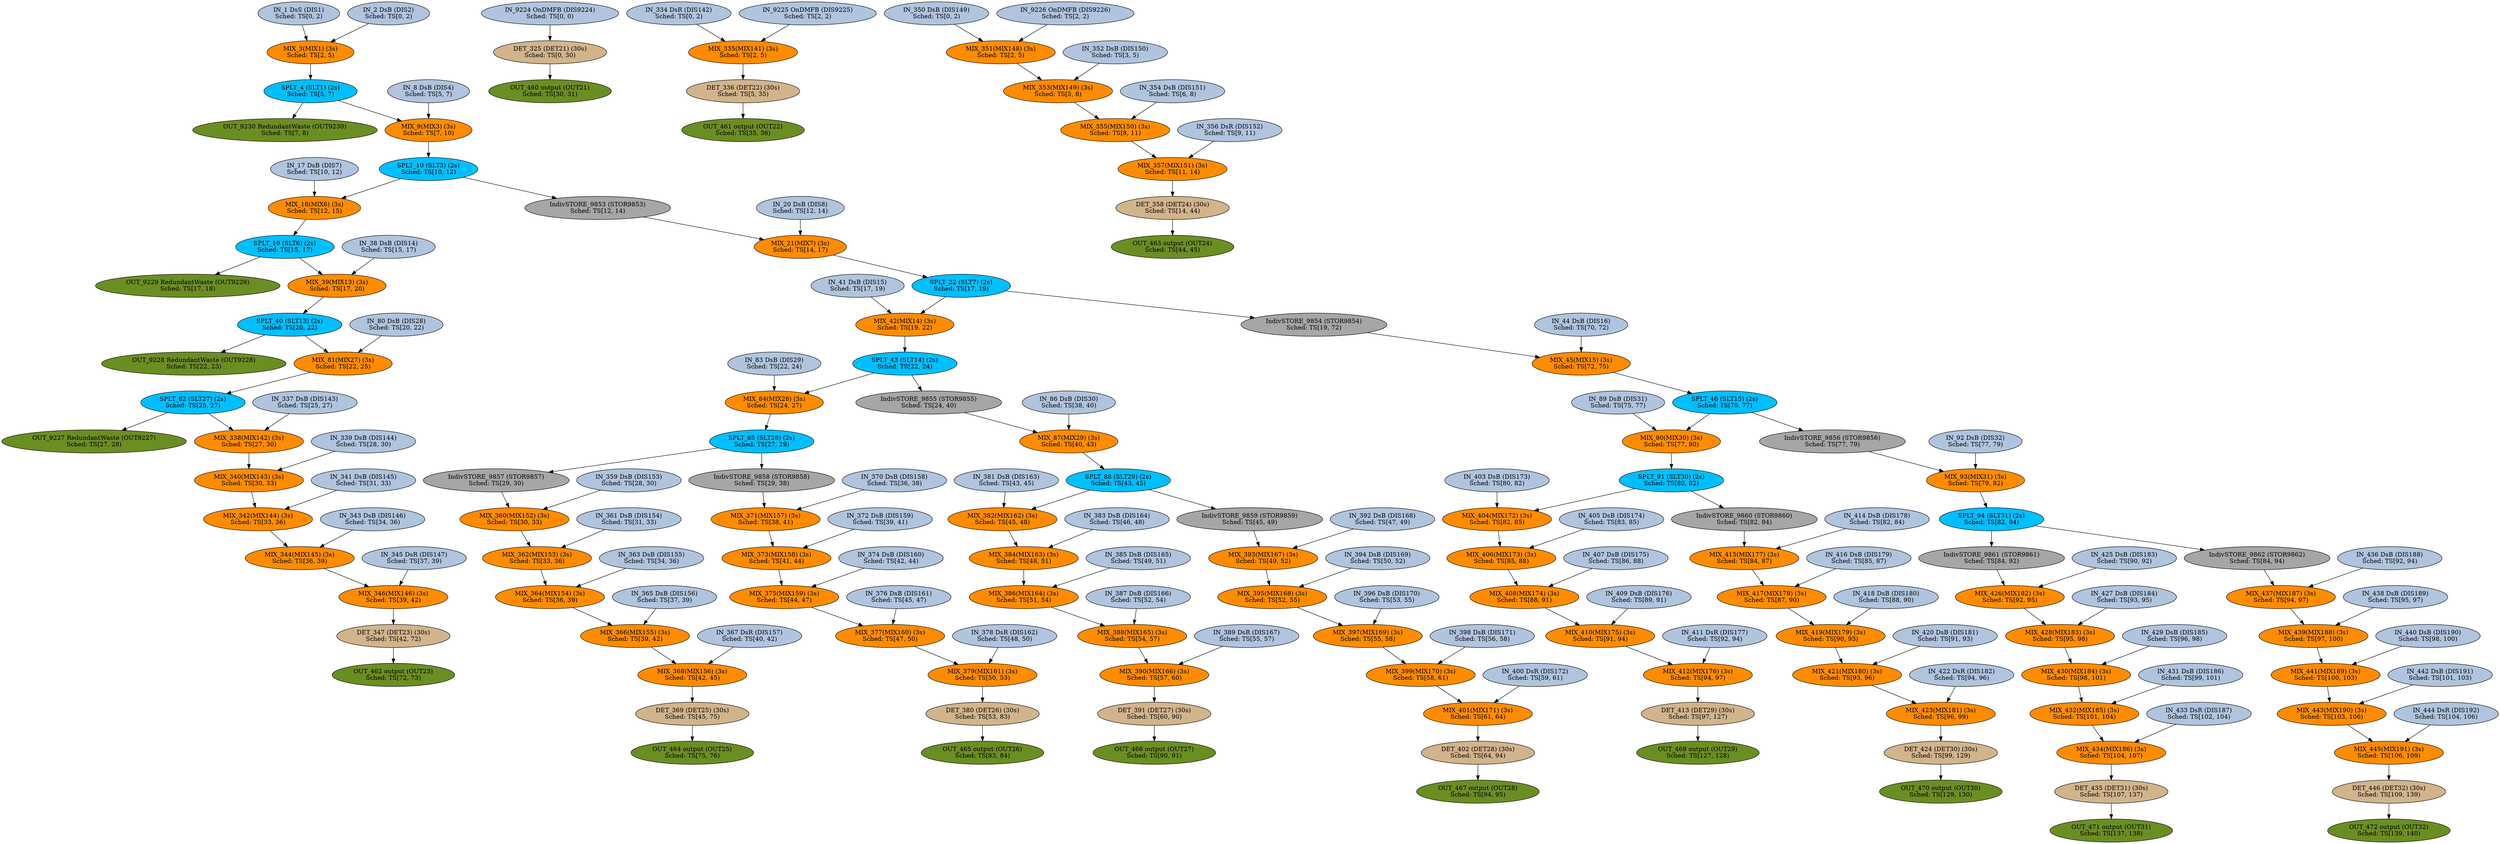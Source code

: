 digraph G {
1 [label = "IN_1 DsS (DIS1)\nSched: TS[0, 2)\n" fillcolor=lightsteelblue, style=filled];
1 -> 3;
2 [label = "IN_2 DsB (DIS2)\nSched: TS[0, 2)\n" fillcolor=lightsteelblue, style=filled];
2 -> 3;
3 [label = "MIX_3(MIX1) (3s)\nSched: TS[2, 5)\n" fillcolor=darkorange, style=filled];
3 -> 4;
4 [label = "SPLT_4 (SLT1) (2s)\nSched: TS[5, 7)\n" fillcolor=deepskyblue, style=filled];
4 -> 9230;
4 -> 9;
8 [label = "IN_8 DsB (DIS4)\nSched: TS[5, 7)\n" fillcolor=lightsteelblue, style=filled];
8 -> 9;
9 [label = "MIX_9(MIX3) (3s)\nSched: TS[7, 10)\n" fillcolor=darkorange, style=filled];
9 -> 10;
10 [label = "SPLT_10 (SLT3) (2s)\nSched: TS[10, 12)\n" fillcolor=deepskyblue, style=filled];
10 -> 18;
10 -> 9853;
17 [label = "IN_17 DsB (DIS7)\nSched: TS[10, 12)\n" fillcolor=lightsteelblue, style=filled];
17 -> 18;
18 [label = "MIX_18(MIX6) (3s)\nSched: TS[12, 15)\n" fillcolor=darkorange, style=filled];
18 -> 19;
19 [label = "SPLT_19 (SLT6) (2s)\nSched: TS[15, 17)\n" fillcolor=deepskyblue, style=filled];
19 -> 9229;
19 -> 39;
20 [label = "IN_20 DsB (DIS8)\nSched: TS[12, 14)\n" fillcolor=lightsteelblue, style=filled];
20 -> 21;
21 [label = "MIX_21(MIX7) (3s)\nSched: TS[14, 17)\n" fillcolor=darkorange, style=filled];
21 -> 22;
22 [label = "SPLT_22 (SLT7) (2s)\nSched: TS[17, 19)\n" fillcolor=deepskyblue, style=filled];
22 -> 42;
22 -> 9854;
38 [label = "IN_38 DsB (DIS14)\nSched: TS[15, 17)\n" fillcolor=lightsteelblue, style=filled];
38 -> 39;
39 [label = "MIX_39(MIX13) (3s)\nSched: TS[17, 20)\n" fillcolor=darkorange, style=filled];
39 -> 40;
40 [label = "SPLT_40 (SLT13) (2s)\nSched: TS[20, 22)\n" fillcolor=deepskyblue, style=filled];
40 -> 9228;
40 -> 81;
41 [label = "IN_41 DsB (DIS15)\nSched: TS[17, 19)\n" fillcolor=lightsteelblue, style=filled];
41 -> 42;
42 [label = "MIX_42(MIX14) (3s)\nSched: TS[19, 22)\n" fillcolor=darkorange, style=filled];
42 -> 43;
43 [label = "SPLT_43 (SLT14) (2s)\nSched: TS[22, 24)\n" fillcolor=deepskyblue, style=filled];
43 -> 84;
43 -> 9855;
44 [label = "IN_44 DsB (DIS16)\nSched: TS[70, 72)\n" fillcolor=lightsteelblue, style=filled];
44 -> 45;
45 [label = "MIX_45(MIX15) (3s)\nSched: TS[72, 75)\n" fillcolor=darkorange, style=filled];
45 -> 46;
46 [label = "SPLT_46 (SLT15) (2s)\nSched: TS[75, 77)\n" fillcolor=deepskyblue, style=filled];
46 -> 90;
46 -> 9856;
80 [label = "IN_80 DsB (DIS28)\nSched: TS[20, 22)\n" fillcolor=lightsteelblue, style=filled];
80 -> 81;
81 [label = "MIX_81(MIX27) (3s)\nSched: TS[22, 25)\n" fillcolor=darkorange, style=filled];
81 -> 82;
82 [label = "SPLT_82 (SLT27) (2s)\nSched: TS[25, 27)\n" fillcolor=deepskyblue, style=filled];
82 -> 9227;
82 -> 338;
83 [label = "IN_83 DsB (DIS29)\nSched: TS[22, 24)\n" fillcolor=lightsteelblue, style=filled];
83 -> 84;
84 [label = "MIX_84(MIX28) (3s)\nSched: TS[24, 27)\n" fillcolor=darkorange, style=filled];
84 -> 85;
85 [label = "SPLT_85 (SLT28) (2s)\nSched: TS[27, 29)\n" fillcolor=deepskyblue, style=filled];
85 -> 9857;
85 -> 9858;
86 [label = "IN_86 DsB (DIS30)\nSched: TS[38, 40)\n" fillcolor=lightsteelblue, style=filled];
86 -> 87;
87 [label = "MIX_87(MIX29) (3s)\nSched: TS[40, 43)\n" fillcolor=darkorange, style=filled];
87 -> 88;
88 [label = "SPLT_88 (SLT29) (2s)\nSched: TS[43, 45)\n" fillcolor=deepskyblue, style=filled];
88 -> 382;
88 -> 9859;
89 [label = "IN_89 DsB (DIS31)\nSched: TS[75, 77)\n" fillcolor=lightsteelblue, style=filled];
89 -> 90;
90 [label = "MIX_90(MIX30) (3s)\nSched: TS[77, 80)\n" fillcolor=darkorange, style=filled];
90 -> 91;
91 [label = "SPLT_91 (SLT30) (2s)\nSched: TS[80, 82)\n" fillcolor=deepskyblue, style=filled];
91 -> 404;
91 -> 9860;
92 [label = "IN_92 DsB (DIS32)\nSched: TS[77, 79)\n" fillcolor=lightsteelblue, style=filled];
92 -> 93;
93 [label = "MIX_93(MIX31) (3s)\nSched: TS[79, 82)\n" fillcolor=darkorange, style=filled];
93 -> 94;
94 [label = "SPLT_94 (SLT31) (2s)\nSched: TS[82, 84)\n" fillcolor=deepskyblue, style=filled];
94 -> 9861;
94 -> 9862;
325 [label = "DET_325 (DET21) (30s)\nSched: TS[0, 30)\n" fillcolor=tan, style=filled];
325 -> 460;
334 [label = "IN_334 DsR (DIS142)\nSched: TS[0, 2)\n" fillcolor=lightsteelblue, style=filled];
334 -> 335;
335 [label = "MIX_335(MIX141) (3s)\nSched: TS[2, 5)\n" fillcolor=darkorange, style=filled];
335 -> 336;
336 [label = "DET_336 (DET22) (30s)\nSched: TS[5, 35)\n" fillcolor=tan, style=filled];
336 -> 461;
337 [label = "IN_337 DsB (DIS143)\nSched: TS[25, 27)\n" fillcolor=lightsteelblue, style=filled];
337 -> 338;
338 [label = "MIX_338(MIX142) (3s)\nSched: TS[27, 30)\n" fillcolor=darkorange, style=filled];
338 -> 340;
339 [label = "IN_339 DsB (DIS144)\nSched: TS[28, 30)\n" fillcolor=lightsteelblue, style=filled];
339 -> 340;
340 [label = "MIX_340(MIX143) (3s)\nSched: TS[30, 33)\n" fillcolor=darkorange, style=filled];
340 -> 342;
341 [label = "IN_341 DsB (DIS145)\nSched: TS[31, 33)\n" fillcolor=lightsteelblue, style=filled];
341 -> 342;
342 [label = "MIX_342(MIX144) (3s)\nSched: TS[33, 36)\n" fillcolor=darkorange, style=filled];
342 -> 344;
343 [label = "IN_343 DsB (DIS146)\nSched: TS[34, 36)\n" fillcolor=lightsteelblue, style=filled];
343 -> 344;
344 [label = "MIX_344(MIX145) (3s)\nSched: TS[36, 39)\n" fillcolor=darkorange, style=filled];
344 -> 346;
345 [label = "IN_345 DsR (DIS147)\nSched: TS[37, 39)\n" fillcolor=lightsteelblue, style=filled];
345 -> 346;
346 [label = "MIX_346(MIX146) (3s)\nSched: TS[39, 42)\n" fillcolor=darkorange, style=filled];
346 -> 347;
347 [label = "DET_347 (DET23) (30s)\nSched: TS[42, 72)\n" fillcolor=tan, style=filled];
347 -> 462;
350 [label = "IN_350 DsB (DIS149)\nSched: TS[0, 2)\n" fillcolor=lightsteelblue, style=filled];
350 -> 351;
351 [label = "MIX_351(MIX148) (3s)\nSched: TS[2, 5)\n" fillcolor=darkorange, style=filled];
351 -> 353;
352 [label = "IN_352 DsB (DIS150)\nSched: TS[3, 5)\n" fillcolor=lightsteelblue, style=filled];
352 -> 353;
353 [label = "MIX_353(MIX149) (3s)\nSched: TS[5, 8)\n" fillcolor=darkorange, style=filled];
353 -> 355;
354 [label = "IN_354 DsB (DIS151)\nSched: TS[6, 8)\n" fillcolor=lightsteelblue, style=filled];
354 -> 355;
355 [label = "MIX_355(MIX150) (3s)\nSched: TS[8, 11)\n" fillcolor=darkorange, style=filled];
355 -> 357;
356 [label = "IN_356 DsR (DIS152)\nSched: TS[9, 11)\n" fillcolor=lightsteelblue, style=filled];
356 -> 357;
357 [label = "MIX_357(MIX151) (3s)\nSched: TS[11, 14)\n" fillcolor=darkorange, style=filled];
357 -> 358;
358 [label = "DET_358 (DET24) (30s)\nSched: TS[14, 44)\n" fillcolor=tan, style=filled];
358 -> 463;
359 [label = "IN_359 DsB (DIS153)\nSched: TS[28, 30)\n" fillcolor=lightsteelblue, style=filled];
359 -> 360;
360 [label = "MIX_360(MIX152) (3s)\nSched: TS[30, 33)\n" fillcolor=darkorange, style=filled];
360 -> 362;
361 [label = "IN_361 DsB (DIS154)\nSched: TS[31, 33)\n" fillcolor=lightsteelblue, style=filled];
361 -> 362;
362 [label = "MIX_362(MIX153) (3s)\nSched: TS[33, 36)\n" fillcolor=darkorange, style=filled];
362 -> 364;
363 [label = "IN_363 DsB (DIS155)\nSched: TS[34, 36)\n" fillcolor=lightsteelblue, style=filled];
363 -> 364;
364 [label = "MIX_364(MIX154) (3s)\nSched: TS[36, 39)\n" fillcolor=darkorange, style=filled];
364 -> 366;
365 [label = "IN_365 DsB (DIS156)\nSched: TS[37, 39)\n" fillcolor=lightsteelblue, style=filled];
365 -> 366;
366 [label = "MIX_366(MIX155) (3s)\nSched: TS[39, 42)\n" fillcolor=darkorange, style=filled];
366 -> 368;
367 [label = "IN_367 DsR (DIS157)\nSched: TS[40, 42)\n" fillcolor=lightsteelblue, style=filled];
367 -> 368;
368 [label = "MIX_368(MIX156) (3s)\nSched: TS[42, 45)\n" fillcolor=darkorange, style=filled];
368 -> 369;
369 [label = "DET_369 (DET25) (30s)\nSched: TS[45, 75)\n" fillcolor=tan, style=filled];
369 -> 464;
370 [label = "IN_370 DsB (DIS158)\nSched: TS[36, 38)\n" fillcolor=lightsteelblue, style=filled];
370 -> 371;
371 [label = "MIX_371(MIX157) (3s)\nSched: TS[38, 41)\n" fillcolor=darkorange, style=filled];
371 -> 373;
372 [label = "IN_372 DsB (DIS159)\nSched: TS[39, 41)\n" fillcolor=lightsteelblue, style=filled];
372 -> 373;
373 [label = "MIX_373(MIX158) (3s)\nSched: TS[41, 44)\n" fillcolor=darkorange, style=filled];
373 -> 375;
374 [label = "IN_374 DsB (DIS160)\nSched: TS[42, 44)\n" fillcolor=lightsteelblue, style=filled];
374 -> 375;
375 [label = "MIX_375(MIX159) (3s)\nSched: TS[44, 47)\n" fillcolor=darkorange, style=filled];
375 -> 377;
376 [label = "IN_376 DsB (DIS161)\nSched: TS[45, 47)\n" fillcolor=lightsteelblue, style=filled];
376 -> 377;
377 [label = "MIX_377(MIX160) (3s)\nSched: TS[47, 50)\n" fillcolor=darkorange, style=filled];
377 -> 379;
378 [label = "IN_378 DsR (DIS162)\nSched: TS[48, 50)\n" fillcolor=lightsteelblue, style=filled];
378 -> 379;
379 [label = "MIX_379(MIX161) (3s)\nSched: TS[50, 53)\n" fillcolor=darkorange, style=filled];
379 -> 380;
380 [label = "DET_380 (DET26) (30s)\nSched: TS[53, 83)\n" fillcolor=tan, style=filled];
380 -> 465;
381 [label = "IN_381 DsB (DIS163)\nSched: TS[43, 45)\n" fillcolor=lightsteelblue, style=filled];
381 -> 382;
382 [label = "MIX_382(MIX162) (3s)\nSched: TS[45, 48)\n" fillcolor=darkorange, style=filled];
382 -> 384;
383 [label = "IN_383 DsB (DIS164)\nSched: TS[46, 48)\n" fillcolor=lightsteelblue, style=filled];
383 -> 384;
384 [label = "MIX_384(MIX163) (3s)\nSched: TS[48, 51)\n" fillcolor=darkorange, style=filled];
384 -> 386;
385 [label = "IN_385 DsB (DIS165)\nSched: TS[49, 51)\n" fillcolor=lightsteelblue, style=filled];
385 -> 386;
386 [label = "MIX_386(MIX164) (3s)\nSched: TS[51, 54)\n" fillcolor=darkorange, style=filled];
386 -> 388;
387 [label = "IN_387 DsB (DIS166)\nSched: TS[52, 54)\n" fillcolor=lightsteelblue, style=filled];
387 -> 388;
388 [label = "MIX_388(MIX165) (3s)\nSched: TS[54, 57)\n" fillcolor=darkorange, style=filled];
388 -> 390;
389 [label = "IN_389 DsR (DIS167)\nSched: TS[55, 57)\n" fillcolor=lightsteelblue, style=filled];
389 -> 390;
390 [label = "MIX_390(MIX166) (3s)\nSched: TS[57, 60)\n" fillcolor=darkorange, style=filled];
390 -> 391;
391 [label = "DET_391 (DET27) (30s)\nSched: TS[60, 90)\n" fillcolor=tan, style=filled];
391 -> 466;
392 [label = "IN_392 DsB (DIS168)\nSched: TS[47, 49)\n" fillcolor=lightsteelblue, style=filled];
392 -> 393;
393 [label = "MIX_393(MIX167) (3s)\nSched: TS[49, 52)\n" fillcolor=darkorange, style=filled];
393 -> 395;
394 [label = "IN_394 DsB (DIS169)\nSched: TS[50, 52)\n" fillcolor=lightsteelblue, style=filled];
394 -> 395;
395 [label = "MIX_395(MIX168) (3s)\nSched: TS[52, 55)\n" fillcolor=darkorange, style=filled];
395 -> 397;
396 [label = "IN_396 DsB (DIS170)\nSched: TS[53, 55)\n" fillcolor=lightsteelblue, style=filled];
396 -> 397;
397 [label = "MIX_397(MIX169) (3s)\nSched: TS[55, 58)\n" fillcolor=darkorange, style=filled];
397 -> 399;
398 [label = "IN_398 DsB (DIS171)\nSched: TS[56, 58)\n" fillcolor=lightsteelblue, style=filled];
398 -> 399;
399 [label = "MIX_399(MIX170) (3s)\nSched: TS[58, 61)\n" fillcolor=darkorange, style=filled];
399 -> 401;
400 [label = "IN_400 DsR (DIS172)\nSched: TS[59, 61)\n" fillcolor=lightsteelblue, style=filled];
400 -> 401;
401 [label = "MIX_401(MIX171) (3s)\nSched: TS[61, 64)\n" fillcolor=darkorange, style=filled];
401 -> 402;
402 [label = "DET_402 (DET28) (30s)\nSched: TS[64, 94)\n" fillcolor=tan, style=filled];
402 -> 467;
403 [label = "IN_403 DsB (DIS173)\nSched: TS[80, 82)\n" fillcolor=lightsteelblue, style=filled];
403 -> 404;
404 [label = "MIX_404(MIX172) (3s)\nSched: TS[82, 85)\n" fillcolor=darkorange, style=filled];
404 -> 406;
405 [label = "IN_405 DsB (DIS174)\nSched: TS[83, 85)\n" fillcolor=lightsteelblue, style=filled];
405 -> 406;
406 [label = "MIX_406(MIX173) (3s)\nSched: TS[85, 88)\n" fillcolor=darkorange, style=filled];
406 -> 408;
407 [label = "IN_407 DsB (DIS175)\nSched: TS[86, 88)\n" fillcolor=lightsteelblue, style=filled];
407 -> 408;
408 [label = "MIX_408(MIX174) (3s)\nSched: TS[88, 91)\n" fillcolor=darkorange, style=filled];
408 -> 410;
409 [label = "IN_409 DsB (DIS176)\nSched: TS[89, 91)\n" fillcolor=lightsteelblue, style=filled];
409 -> 410;
410 [label = "MIX_410(MIX175) (3s)\nSched: TS[91, 94)\n" fillcolor=darkorange, style=filled];
410 -> 412;
411 [label = "IN_411 DsR (DIS177)\nSched: TS[92, 94)\n" fillcolor=lightsteelblue, style=filled];
411 -> 412;
412 [label = "MIX_412(MIX176) (3s)\nSched: TS[94, 97)\n" fillcolor=darkorange, style=filled];
412 -> 413;
413 [label = "DET_413 (DET29) (30s)\nSched: TS[97, 127)\n" fillcolor=tan, style=filled];
413 -> 468;
414 [label = "IN_414 DsB (DIS178)\nSched: TS[82, 84)\n" fillcolor=lightsteelblue, style=filled];
414 -> 415;
415 [label = "MIX_415(MIX177) (3s)\nSched: TS[84, 87)\n" fillcolor=darkorange, style=filled];
415 -> 417;
416 [label = "IN_416 DsB (DIS179)\nSched: TS[85, 87)\n" fillcolor=lightsteelblue, style=filled];
416 -> 417;
417 [label = "MIX_417(MIX178) (3s)\nSched: TS[87, 90)\n" fillcolor=darkorange, style=filled];
417 -> 419;
418 [label = "IN_418 DsB (DIS180)\nSched: TS[88, 90)\n" fillcolor=lightsteelblue, style=filled];
418 -> 419;
419 [label = "MIX_419(MIX179) (3s)\nSched: TS[90, 93)\n" fillcolor=darkorange, style=filled];
419 -> 421;
420 [label = "IN_420 DsB (DIS181)\nSched: TS[91, 93)\n" fillcolor=lightsteelblue, style=filled];
420 -> 421;
421 [label = "MIX_421(MIX180) (3s)\nSched: TS[93, 96)\n" fillcolor=darkorange, style=filled];
421 -> 423;
422 [label = "IN_422 DsR (DIS182)\nSched: TS[94, 96)\n" fillcolor=lightsteelblue, style=filled];
422 -> 423;
423 [label = "MIX_423(MIX181) (3s)\nSched: TS[96, 99)\n" fillcolor=darkorange, style=filled];
423 -> 424;
424 [label = "DET_424 (DET30) (30s)\nSched: TS[99, 129)\n" fillcolor=tan, style=filled];
424 -> 470;
425 [label = "IN_425 DsB (DIS183)\nSched: TS[90, 92)\n" fillcolor=lightsteelblue, style=filled];
425 -> 426;
426 [label = "MIX_426(MIX182) (3s)\nSched: TS[92, 95)\n" fillcolor=darkorange, style=filled];
426 -> 428;
427 [label = "IN_427 DsB (DIS184)\nSched: TS[93, 95)\n" fillcolor=lightsteelblue, style=filled];
427 -> 428;
428 [label = "MIX_428(MIX183) (3s)\nSched: TS[95, 98)\n" fillcolor=darkorange, style=filled];
428 -> 430;
429 [label = "IN_429 DsB (DIS185)\nSched: TS[96, 98)\n" fillcolor=lightsteelblue, style=filled];
429 -> 430;
430 [label = "MIX_430(MIX184) (3s)\nSched: TS[98, 101)\n" fillcolor=darkorange, style=filled];
430 -> 432;
431 [label = "IN_431 DsB (DIS186)\nSched: TS[99, 101)\n" fillcolor=lightsteelblue, style=filled];
431 -> 432;
432 [label = "MIX_432(MIX185) (3s)\nSched: TS[101, 104)\n" fillcolor=darkorange, style=filled];
432 -> 434;
433 [label = "IN_433 DsR (DIS187)\nSched: TS[102, 104)\n" fillcolor=lightsteelblue, style=filled];
433 -> 434;
434 [label = "MIX_434(MIX186) (3s)\nSched: TS[104, 107)\n" fillcolor=darkorange, style=filled];
434 -> 435;
435 [label = "DET_435 (DET31) (30s)\nSched: TS[107, 137)\n" fillcolor=tan, style=filled];
435 -> 471;
436 [label = "IN_436 DsB (DIS188)\nSched: TS[92, 94)\n" fillcolor=lightsteelblue, style=filled];
436 -> 437;
437 [label = "MIX_437(MIX187) (3s)\nSched: TS[94, 97)\n" fillcolor=darkorange, style=filled];
437 -> 439;
438 [label = "IN_438 DsB (DIS189)\nSched: TS[95, 97)\n" fillcolor=lightsteelblue, style=filled];
438 -> 439;
439 [label = "MIX_439(MIX188) (3s)\nSched: TS[97, 100)\n" fillcolor=darkorange, style=filled];
439 -> 441;
440 [label = "IN_440 DsB (DIS190)\nSched: TS[98, 100)\n" fillcolor=lightsteelblue, style=filled];
440 -> 441;
441 [label = "MIX_441(MIX189) (3s)\nSched: TS[100, 103)\n" fillcolor=darkorange, style=filled];
441 -> 443;
442 [label = "IN_442 DsB (DIS191)\nSched: TS[101, 103)\n" fillcolor=lightsteelblue, style=filled];
442 -> 443;
443 [label = "MIX_443(MIX190) (3s)\nSched: TS[103, 106)\n" fillcolor=darkorange, style=filled];
443 -> 445;
444 [label = "IN_444 DsR (DIS192)\nSched: TS[104, 106)\n" fillcolor=lightsteelblue, style=filled];
444 -> 445;
445 [label = "MIX_445(MIX191) (3s)\nSched: TS[106, 109)\n" fillcolor=darkorange, style=filled];
445 -> 446;
446 [label = "DET_446 (DET32) (30s)\nSched: TS[109, 139)\n" fillcolor=tan, style=filled];
446 -> 472;
460 [label = "OUT_460 output (OUT21)\nSched: TS[30, 31)\n" fillcolor=olivedrab, style=filled];
461 [label = "OUT_461 output (OUT22)\nSched: TS[35, 36)\n" fillcolor=olivedrab, style=filled];
462 [label = "OUT_462 output (OUT23)\nSched: TS[72, 73)\n" fillcolor=olivedrab, style=filled];
463 [label = "OUT_463 output (OUT24)\nSched: TS[44, 45)\n" fillcolor=olivedrab, style=filled];
464 [label = "OUT_464 output (OUT25)\nSched: TS[75, 76)\n" fillcolor=olivedrab, style=filled];
465 [label = "OUT_465 output (OUT26)\nSched: TS[83, 84)\n" fillcolor=olivedrab, style=filled];
466 [label = "OUT_466 output (OUT27)\nSched: TS[90, 91)\n" fillcolor=olivedrab, style=filled];
467 [label = "OUT_467 output (OUT28)\nSched: TS[94, 95)\n" fillcolor=olivedrab, style=filled];
468 [label = "OUT_468 output (OUT29)\nSched: TS[127, 128)\n" fillcolor=olivedrab, style=filled];
470 [label = "OUT_470 output (OUT30)\nSched: TS[129, 130)\n" fillcolor=olivedrab, style=filled];
471 [label = "OUT_471 output (OUT31)\nSched: TS[137, 138)\n" fillcolor=olivedrab, style=filled];
472 [label = "OUT_472 output (OUT32)\nSched: TS[139, 140)\n" fillcolor=olivedrab, style=filled];
9224 [label = "IN_9224 OnDMFB (DIS9224)\nSched: TS[0, 0)\n" fillcolor=lightsteelblue, style=filled];
9224 -> 325;
9225 [label = "IN_9225 OnDMFB (DIS9225)\nSched: TS[2, 2)\n" fillcolor=lightsteelblue, style=filled];
9225 -> 335;
9226 [label = "IN_9226 OnDMFB (DIS9226)\nSched: TS[2, 2)\n" fillcolor=lightsteelblue, style=filled];
9226 -> 351;
9227 [label = "OUT_9227 RedundantWaste (OUT9227)\nSched: TS[27, 28)\n" fillcolor=olivedrab, style=filled];
9228 [label = "OUT_9228 RedundantWaste (OUT9228)\nSched: TS[22, 23)\n" fillcolor=olivedrab, style=filled];
9229 [label = "OUT_9229 RedundantWaste (OUT9229)\nSched: TS[17, 18)\n" fillcolor=olivedrab, style=filled];
9230 [label = "OUT_9230 RedundantWaste (OUT9230)\nSched: TS[7, 8)\n" fillcolor=olivedrab, style=filled];
9853 [label = "IndivSTORE_9853 (STOR9853)\nSched: TS[12, 14)\n" fillcolor=grey65, style=filled];
9853 -> 21;
9854 [label = "IndivSTORE_9854 (STOR9854)\nSched: TS[19, 72)\n" fillcolor=grey65, style=filled];
9854 -> 45;
9855 [label = "IndivSTORE_9855 (STOR9855)\nSched: TS[24, 40)\n" fillcolor=grey65, style=filled];
9855 -> 87;
9856 [label = "IndivSTORE_9856 (STOR9856)\nSched: TS[77, 79)\n" fillcolor=grey65, style=filled];
9856 -> 93;
9857 [label = "IndivSTORE_9857 (STOR9857)\nSched: TS[29, 30)\n" fillcolor=grey65, style=filled];
9857 -> 360;
9858 [label = "IndivSTORE_9858 (STOR9858)\nSched: TS[29, 38)\n" fillcolor=grey65, style=filled];
9858 -> 371;
9859 [label = "IndivSTORE_9859 (STOR9859)\nSched: TS[45, 49)\n" fillcolor=grey65, style=filled];
9859 -> 393;
9860 [label = "IndivSTORE_9860 (STOR9860)\nSched: TS[82, 84)\n" fillcolor=grey65, style=filled];
9860 -> 415;
9861 [label = "IndivSTORE_9861 (STOR9861)\nSched: TS[84, 92)\n" fillcolor=grey65, style=filled];
9861 -> 426;
9862 [label = "IndivSTORE_9862 (STOR9862)\nSched: TS[84, 94)\n" fillcolor=grey65, style=filled];
9862 -> 437;
}
